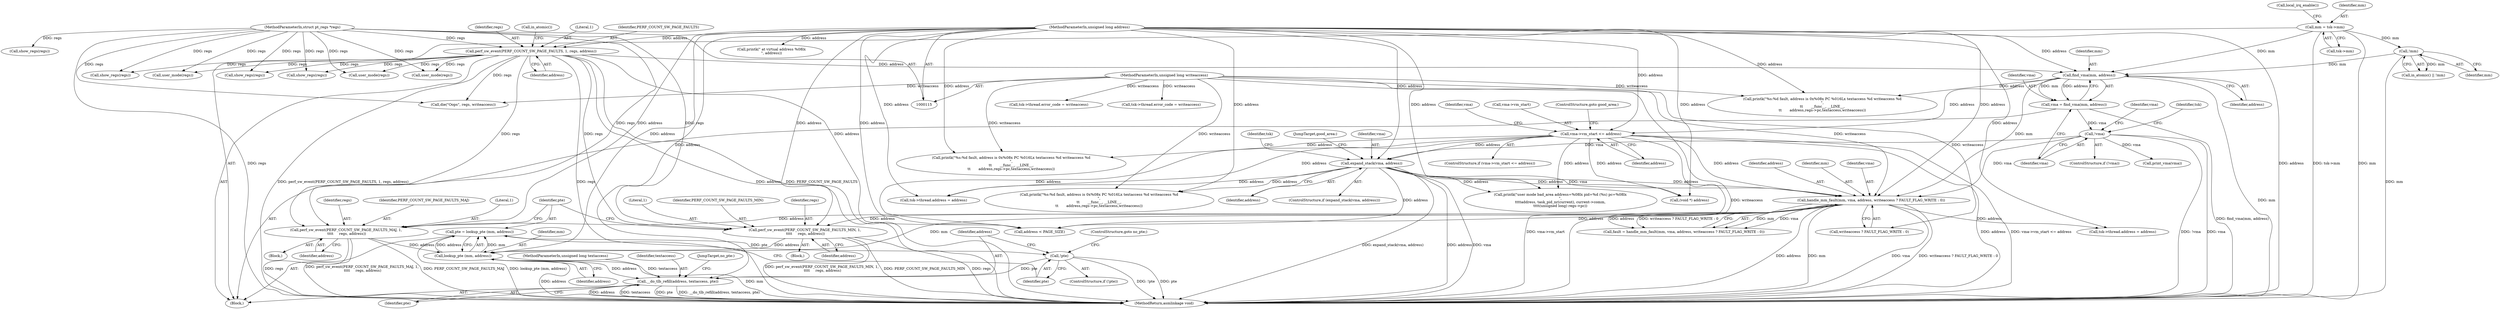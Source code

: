 digraph "0_linux_a8b0ca17b80e92faab46ee7179ba9e99ccb61233_30@pointer" {
"1000317" [label="(Call,pte = lookup_pte (mm, address))"];
"1000319" [label="(Call,lookup_pte (mm, address))"];
"1000266" [label="(Call,handle_mm_fault(mm, vma, address, writeaccess ? FAULT_FLAG_WRITE : 0))"];
"1000154" [label="(Call,find_vma(mm, address))"];
"1000144" [label="(Call,!mm)"];
"1000130" [label="(Call,mm = tsk->mm)"];
"1000136" [label="(Call,perf_sw_event(PERF_COUNT_SW_PAGE_FAULTS, 1, regs, address))"];
"1000116" [label="(MethodParameterIn,struct pt_regs *regs)"];
"1000119" [label="(MethodParameterIn,unsigned long address)"];
"1000158" [label="(Call,!vma)"];
"1000152" [label="(Call,vma = find_vma(mm, address))"];
"1000210" [label="(Call,expand_stack(vma, address))"];
"1000177" [label="(Call,vma->vm_start <= address)"];
"1000117" [label="(MethodParameterIn,unsigned long writeaccess)"];
"1000312" [label="(Call,perf_sw_event(PERF_COUNT_SW_PAGE_FAULTS_MIN, 1,\n \t\t\t\t     regs, address))"];
"1000301" [label="(Call,perf_sw_event(PERF_COUNT_SW_PAGE_FAULTS_MAJ, 1,\n \t\t\t\t     regs, address))"];
"1000323" [label="(Call,!pte)"];
"1000327" [label="(Call,__do_tlb_refill(address, textaccess, pte))"];
"1000441" [label="(Call,address < PAGE_SIZE)"];
"1000264" [label="(Call,fault = handle_mm_fault(mm, vma, address, writeaccess ? FAULT_FLAG_WRITE : 0))"];
"1000211" [label="(Identifier,vma)"];
"1000119" [label="(MethodParameterIn,unsigned long address)"];
"1000216" [label="(Call,printk(\"%s:%d fault, address is 0x%08x PC %016Lx textaccess %d writeaccess %d\n\",\n\t\t       __func__, __LINE__,\n\t\t       address,regs->pc,textaccess,writeaccess))"];
"1000132" [label="(Call,tsk->mm)"];
"1000324" [label="(Identifier,pte)"];
"1000210" [label="(Call,expand_stack(vma, address))"];
"1000448" [label="(Call,die(\"Oops\", regs, writeaccess))"];
"1000296" [label="(Block,)"];
"1000155" [label="(Identifier,mm)"];
"1000270" [label="(Call,writeaccess ? FAULT_FLAG_WRITE : 0)"];
"1000390" [label="(Call,tsk->thread.error_code = writeaccess)"];
"1000315" [label="(Identifier,regs)"];
"1000302" [label="(Identifier,PERF_COUNT_SW_PAGE_FAULTS_MAJ)"];
"1000209" [label="(ControlStructure,if (expand_stack(vma, address)))"];
"1000177" [label="(Call,vma->vm_start <= address)"];
"1000138" [label="(Literal,1)"];
"1000331" [label="(JumpTarget,no_pte:)"];
"1000501" [label="(Call,user_mode(regs))"];
"1000179" [label="(Identifier,vma)"];
"1000154" [label="(Call,find_vma(mm, address))"];
"1000142" [label="(Call,in_atomic() || !mm)"];
"1000322" [label="(ControlStructure,if (!pte))"];
"1000269" [label="(Identifier,address)"];
"1000118" [label="(MethodParameterIn,unsigned long textaccess)"];
"1000317" [label="(Call,pte = lookup_pte (mm, address))"];
"1000212" [label="(Identifier,address)"];
"1000120" [label="(Block,)"];
"1000312" [label="(Call,perf_sw_event(PERF_COUNT_SW_PAGE_FAULTS_MIN, 1,\n \t\t\t\t     regs, address))"];
"1000173" [label="(Call,show_regs(regs))"];
"1000206" [label="(Call,print_vma(vma))"];
"1000226" [label="(Call,show_regs(regs))"];
"1000176" [label="(ControlStructure,if (vma->vm_start <= address))"];
"1000301" [label="(Call,perf_sw_event(PERF_COUNT_SW_PAGE_FAULTS_MAJ, 1,\n \t\t\t\t     regs, address))"];
"1000136" [label="(Call,perf_sw_event(PERF_COUNT_SW_PAGE_FAULTS, 1, regs, address))"];
"1000116" [label="(MethodParameterIn,struct pt_regs *regs)"];
"1000318" [label="(Identifier,pte)"];
"1000305" [label="(Identifier,address)"];
"1000194" [label="(Call,printk(\"%s:%d fault, address is 0x%08x PC %016Lx textaccess %d writeaccess %d\n\",\n\t\t       __func__, __LINE__,\n\t\t       address,regs->pc,textaccess,writeaccess))"];
"1000445" [label="(Call,printk(\" at virtual address %08lx\n\", address))"];
"1000314" [label="(Literal,1)"];
"1000267" [label="(Identifier,mm)"];
"1000183" [label="(ControlStructure,goto good_area;)"];
"1000130" [label="(Call,mm = tsk->mm)"];
"1000158" [label="(Call,!vma)"];
"1000323" [label="(Call,!pte)"];
"1000320" [label="(Identifier,mm)"];
"1000307" [label="(Block,)"];
"1000159" [label="(Identifier,vma)"];
"1000162" [label="(Identifier,tsk)"];
"1000266" [label="(Call,handle_mm_fault(mm, vma, address, writeaccess ? FAULT_FLAG_WRITE : 0))"];
"1000328" [label="(Identifier,address)"];
"1000156" [label="(Identifier,address)"];
"1000504" [label="(MethodReturn,asmlinkage void)"];
"1000326" [label="(ControlStructure,goto no_pte;)"];
"1000144" [label="(Call,!mm)"];
"1000313" [label="(Identifier,PERF_COUNT_SW_PAGE_FAULTS_MIN)"];
"1000303" [label="(Literal,1)"];
"1000117" [label="(MethodParameterIn,unsigned long writeaccess)"];
"1000215" [label="(Identifier,tsk)"];
"1000475" [label="(Call,tsk->thread.address = address)"];
"1000319" [label="(Call,lookup_pte (mm, address))"];
"1000327" [label="(Call,__do_tlb_refill(address, textaccess, pte))"];
"1000152" [label="(Call,vma = find_vma(mm, address))"];
"1000204" [label="(Call,show_regs(regs))"];
"1000137" [label="(Identifier,PERF_COUNT_SW_PAGE_FAULTS)"];
"1000140" [label="(Identifier,address)"];
"1000153" [label="(Identifier,vma)"];
"1000316" [label="(Identifier,address)"];
"1000347" [label="(Call,user_mode(regs))"];
"1000145" [label="(Identifier,mm)"];
"1000362" [label="(Call,printk(\"user mode bad_area address=%08lx pid=%d (%s) pc=%08lx\n\",\n\t\t\t\taddress, task_pid_nr(current), current->comm,\n\t\t\t\t(unsigned long) regs->pc))"];
"1000321" [label="(Identifier,address)"];
"1000139" [label="(Identifier,regs)"];
"1000482" [label="(Call,tsk->thread.error_code = writeaccess)"];
"1000163" [label="(Call,printk(\"%s:%d fault, address is 0x%08x PC %016Lx textaccess %d writeaccess %d\n\",\n\t\t       __func__, __LINE__,\n\t\t       address,regs->pc,textaccess,writeaccess))"];
"1000268" [label="(Identifier,vma)"];
"1000462" [label="(Call,user_mode(regs))"];
"1000143" [label="(Call,in_atomic())"];
"1000157" [label="(ControlStructure,if (!vma))"];
"1000411" [label="(Call,(void *) address)"];
"1000135" [label="(Call,local_irq_enable())"];
"1000181" [label="(Identifier,address)"];
"1000383" [label="(Call,tsk->thread.address = address)"];
"1000304" [label="(Identifier,regs)"];
"1000188" [label="(Identifier,vma)"];
"1000329" [label="(Identifier,textaccess)"];
"1000330" [label="(Identifier,pte)"];
"1000178" [label="(Call,vma->vm_start)"];
"1000375" [label="(Call,show_regs(regs))"];
"1000131" [label="(Identifier,mm)"];
"1000229" [label="(JumpTarget,good_area:)"];
"1000317" -> "1000120"  [label="AST: "];
"1000317" -> "1000319"  [label="CFG: "];
"1000318" -> "1000317"  [label="AST: "];
"1000319" -> "1000317"  [label="AST: "];
"1000324" -> "1000317"  [label="CFG: "];
"1000317" -> "1000504"  [label="DDG: lookup_pte (mm, address)"];
"1000319" -> "1000317"  [label="DDG: mm"];
"1000319" -> "1000317"  [label="DDG: address"];
"1000317" -> "1000323"  [label="DDG: pte"];
"1000319" -> "1000321"  [label="CFG: "];
"1000320" -> "1000319"  [label="AST: "];
"1000321" -> "1000319"  [label="AST: "];
"1000319" -> "1000504"  [label="DDG: address"];
"1000319" -> "1000504"  [label="DDG: mm"];
"1000266" -> "1000319"  [label="DDG: mm"];
"1000312" -> "1000319"  [label="DDG: address"];
"1000301" -> "1000319"  [label="DDG: address"];
"1000119" -> "1000319"  [label="DDG: address"];
"1000319" -> "1000327"  [label="DDG: address"];
"1000266" -> "1000264"  [label="AST: "];
"1000266" -> "1000270"  [label="CFG: "];
"1000267" -> "1000266"  [label="AST: "];
"1000268" -> "1000266"  [label="AST: "];
"1000269" -> "1000266"  [label="AST: "];
"1000270" -> "1000266"  [label="AST: "];
"1000264" -> "1000266"  [label="CFG: "];
"1000266" -> "1000504"  [label="DDG: address"];
"1000266" -> "1000504"  [label="DDG: mm"];
"1000266" -> "1000504"  [label="DDG: vma"];
"1000266" -> "1000504"  [label="DDG: writeaccess ? FAULT_FLAG_WRITE : 0"];
"1000266" -> "1000264"  [label="DDG: mm"];
"1000266" -> "1000264"  [label="DDG: vma"];
"1000266" -> "1000264"  [label="DDG: address"];
"1000266" -> "1000264"  [label="DDG: writeaccess ? FAULT_FLAG_WRITE : 0"];
"1000154" -> "1000266"  [label="DDG: mm"];
"1000158" -> "1000266"  [label="DDG: vma"];
"1000210" -> "1000266"  [label="DDG: vma"];
"1000210" -> "1000266"  [label="DDG: address"];
"1000177" -> "1000266"  [label="DDG: address"];
"1000119" -> "1000266"  [label="DDG: address"];
"1000117" -> "1000266"  [label="DDG: writeaccess"];
"1000266" -> "1000301"  [label="DDG: address"];
"1000266" -> "1000312"  [label="DDG: address"];
"1000266" -> "1000441"  [label="DDG: address"];
"1000266" -> "1000475"  [label="DDG: address"];
"1000154" -> "1000152"  [label="AST: "];
"1000154" -> "1000156"  [label="CFG: "];
"1000155" -> "1000154"  [label="AST: "];
"1000156" -> "1000154"  [label="AST: "];
"1000152" -> "1000154"  [label="CFG: "];
"1000154" -> "1000504"  [label="DDG: mm"];
"1000154" -> "1000152"  [label="DDG: mm"];
"1000154" -> "1000152"  [label="DDG: address"];
"1000144" -> "1000154"  [label="DDG: mm"];
"1000130" -> "1000154"  [label="DDG: mm"];
"1000136" -> "1000154"  [label="DDG: address"];
"1000119" -> "1000154"  [label="DDG: address"];
"1000154" -> "1000163"  [label="DDG: address"];
"1000154" -> "1000177"  [label="DDG: address"];
"1000144" -> "1000142"  [label="AST: "];
"1000144" -> "1000145"  [label="CFG: "];
"1000145" -> "1000144"  [label="AST: "];
"1000142" -> "1000144"  [label="CFG: "];
"1000144" -> "1000504"  [label="DDG: mm"];
"1000144" -> "1000142"  [label="DDG: mm"];
"1000130" -> "1000144"  [label="DDG: mm"];
"1000130" -> "1000120"  [label="AST: "];
"1000130" -> "1000132"  [label="CFG: "];
"1000131" -> "1000130"  [label="AST: "];
"1000132" -> "1000130"  [label="AST: "];
"1000135" -> "1000130"  [label="CFG: "];
"1000130" -> "1000504"  [label="DDG: tsk->mm"];
"1000130" -> "1000504"  [label="DDG: mm"];
"1000136" -> "1000120"  [label="AST: "];
"1000136" -> "1000140"  [label="CFG: "];
"1000137" -> "1000136"  [label="AST: "];
"1000138" -> "1000136"  [label="AST: "];
"1000139" -> "1000136"  [label="AST: "];
"1000140" -> "1000136"  [label="AST: "];
"1000143" -> "1000136"  [label="CFG: "];
"1000136" -> "1000504"  [label="DDG: regs"];
"1000136" -> "1000504"  [label="DDG: address"];
"1000136" -> "1000504"  [label="DDG: perf_sw_event(PERF_COUNT_SW_PAGE_FAULTS, 1, regs, address)"];
"1000136" -> "1000504"  [label="DDG: PERF_COUNT_SW_PAGE_FAULTS"];
"1000116" -> "1000136"  [label="DDG: regs"];
"1000119" -> "1000136"  [label="DDG: address"];
"1000136" -> "1000173"  [label="DDG: regs"];
"1000136" -> "1000204"  [label="DDG: regs"];
"1000136" -> "1000226"  [label="DDG: regs"];
"1000136" -> "1000301"  [label="DDG: regs"];
"1000136" -> "1000312"  [label="DDG: regs"];
"1000136" -> "1000347"  [label="DDG: regs"];
"1000136" -> "1000441"  [label="DDG: address"];
"1000136" -> "1000448"  [label="DDG: regs"];
"1000136" -> "1000462"  [label="DDG: regs"];
"1000136" -> "1000501"  [label="DDG: regs"];
"1000116" -> "1000115"  [label="AST: "];
"1000116" -> "1000504"  [label="DDG: regs"];
"1000116" -> "1000173"  [label="DDG: regs"];
"1000116" -> "1000204"  [label="DDG: regs"];
"1000116" -> "1000226"  [label="DDG: regs"];
"1000116" -> "1000301"  [label="DDG: regs"];
"1000116" -> "1000312"  [label="DDG: regs"];
"1000116" -> "1000347"  [label="DDG: regs"];
"1000116" -> "1000375"  [label="DDG: regs"];
"1000116" -> "1000448"  [label="DDG: regs"];
"1000116" -> "1000462"  [label="DDG: regs"];
"1000116" -> "1000501"  [label="DDG: regs"];
"1000119" -> "1000115"  [label="AST: "];
"1000119" -> "1000504"  [label="DDG: address"];
"1000119" -> "1000163"  [label="DDG: address"];
"1000119" -> "1000177"  [label="DDG: address"];
"1000119" -> "1000194"  [label="DDG: address"];
"1000119" -> "1000210"  [label="DDG: address"];
"1000119" -> "1000216"  [label="DDG: address"];
"1000119" -> "1000301"  [label="DDG: address"];
"1000119" -> "1000312"  [label="DDG: address"];
"1000119" -> "1000327"  [label="DDG: address"];
"1000119" -> "1000362"  [label="DDG: address"];
"1000119" -> "1000383"  [label="DDG: address"];
"1000119" -> "1000411"  [label="DDG: address"];
"1000119" -> "1000441"  [label="DDG: address"];
"1000119" -> "1000445"  [label="DDG: address"];
"1000119" -> "1000475"  [label="DDG: address"];
"1000158" -> "1000157"  [label="AST: "];
"1000158" -> "1000159"  [label="CFG: "];
"1000159" -> "1000158"  [label="AST: "];
"1000162" -> "1000158"  [label="CFG: "];
"1000179" -> "1000158"  [label="CFG: "];
"1000158" -> "1000504"  [label="DDG: vma"];
"1000158" -> "1000504"  [label="DDG: !vma"];
"1000152" -> "1000158"  [label="DDG: vma"];
"1000158" -> "1000206"  [label="DDG: vma"];
"1000158" -> "1000210"  [label="DDG: vma"];
"1000152" -> "1000120"  [label="AST: "];
"1000153" -> "1000152"  [label="AST: "];
"1000159" -> "1000152"  [label="CFG: "];
"1000152" -> "1000504"  [label="DDG: find_vma(mm, address)"];
"1000210" -> "1000209"  [label="AST: "];
"1000210" -> "1000212"  [label="CFG: "];
"1000211" -> "1000210"  [label="AST: "];
"1000212" -> "1000210"  [label="AST: "];
"1000215" -> "1000210"  [label="CFG: "];
"1000229" -> "1000210"  [label="CFG: "];
"1000210" -> "1000504"  [label="DDG: expand_stack(vma, address)"];
"1000210" -> "1000504"  [label="DDG: address"];
"1000210" -> "1000504"  [label="DDG: vma"];
"1000177" -> "1000210"  [label="DDG: address"];
"1000210" -> "1000216"  [label="DDG: address"];
"1000210" -> "1000362"  [label="DDG: address"];
"1000210" -> "1000383"  [label="DDG: address"];
"1000210" -> "1000411"  [label="DDG: address"];
"1000210" -> "1000441"  [label="DDG: address"];
"1000177" -> "1000176"  [label="AST: "];
"1000177" -> "1000181"  [label="CFG: "];
"1000178" -> "1000177"  [label="AST: "];
"1000181" -> "1000177"  [label="AST: "];
"1000183" -> "1000177"  [label="CFG: "];
"1000188" -> "1000177"  [label="CFG: "];
"1000177" -> "1000504"  [label="DDG: vma->vm_start"];
"1000177" -> "1000504"  [label="DDG: address"];
"1000177" -> "1000504"  [label="DDG: vma->vm_start <= address"];
"1000177" -> "1000194"  [label="DDG: address"];
"1000177" -> "1000362"  [label="DDG: address"];
"1000177" -> "1000383"  [label="DDG: address"];
"1000177" -> "1000411"  [label="DDG: address"];
"1000177" -> "1000441"  [label="DDG: address"];
"1000117" -> "1000115"  [label="AST: "];
"1000117" -> "1000504"  [label="DDG: writeaccess"];
"1000117" -> "1000163"  [label="DDG: writeaccess"];
"1000117" -> "1000194"  [label="DDG: writeaccess"];
"1000117" -> "1000216"  [label="DDG: writeaccess"];
"1000117" -> "1000270"  [label="DDG: writeaccess"];
"1000117" -> "1000390"  [label="DDG: writeaccess"];
"1000117" -> "1000448"  [label="DDG: writeaccess"];
"1000117" -> "1000482"  [label="DDG: writeaccess"];
"1000312" -> "1000307"  [label="AST: "];
"1000312" -> "1000316"  [label="CFG: "];
"1000313" -> "1000312"  [label="AST: "];
"1000314" -> "1000312"  [label="AST: "];
"1000315" -> "1000312"  [label="AST: "];
"1000316" -> "1000312"  [label="AST: "];
"1000318" -> "1000312"  [label="CFG: "];
"1000312" -> "1000504"  [label="DDG: perf_sw_event(PERF_COUNT_SW_PAGE_FAULTS_MIN, 1,\n \t\t\t\t     regs, address)"];
"1000312" -> "1000504"  [label="DDG: regs"];
"1000312" -> "1000504"  [label="DDG: PERF_COUNT_SW_PAGE_FAULTS_MIN"];
"1000301" -> "1000296"  [label="AST: "];
"1000301" -> "1000305"  [label="CFG: "];
"1000302" -> "1000301"  [label="AST: "];
"1000303" -> "1000301"  [label="AST: "];
"1000304" -> "1000301"  [label="AST: "];
"1000305" -> "1000301"  [label="AST: "];
"1000318" -> "1000301"  [label="CFG: "];
"1000301" -> "1000504"  [label="DDG: regs"];
"1000301" -> "1000504"  [label="DDG: perf_sw_event(PERF_COUNT_SW_PAGE_FAULTS_MAJ, 1,\n \t\t\t\t     regs, address)"];
"1000301" -> "1000504"  [label="DDG: PERF_COUNT_SW_PAGE_FAULTS_MAJ"];
"1000323" -> "1000322"  [label="AST: "];
"1000323" -> "1000324"  [label="CFG: "];
"1000324" -> "1000323"  [label="AST: "];
"1000326" -> "1000323"  [label="CFG: "];
"1000328" -> "1000323"  [label="CFG: "];
"1000323" -> "1000504"  [label="DDG: pte"];
"1000323" -> "1000504"  [label="DDG: !pte"];
"1000323" -> "1000327"  [label="DDG: pte"];
"1000327" -> "1000120"  [label="AST: "];
"1000327" -> "1000330"  [label="CFG: "];
"1000328" -> "1000327"  [label="AST: "];
"1000329" -> "1000327"  [label="AST: "];
"1000330" -> "1000327"  [label="AST: "];
"1000331" -> "1000327"  [label="CFG: "];
"1000327" -> "1000504"  [label="DDG: address"];
"1000327" -> "1000504"  [label="DDG: textaccess"];
"1000327" -> "1000504"  [label="DDG: pte"];
"1000327" -> "1000504"  [label="DDG: __do_tlb_refill(address, textaccess, pte)"];
"1000118" -> "1000327"  [label="DDG: textaccess"];
}
